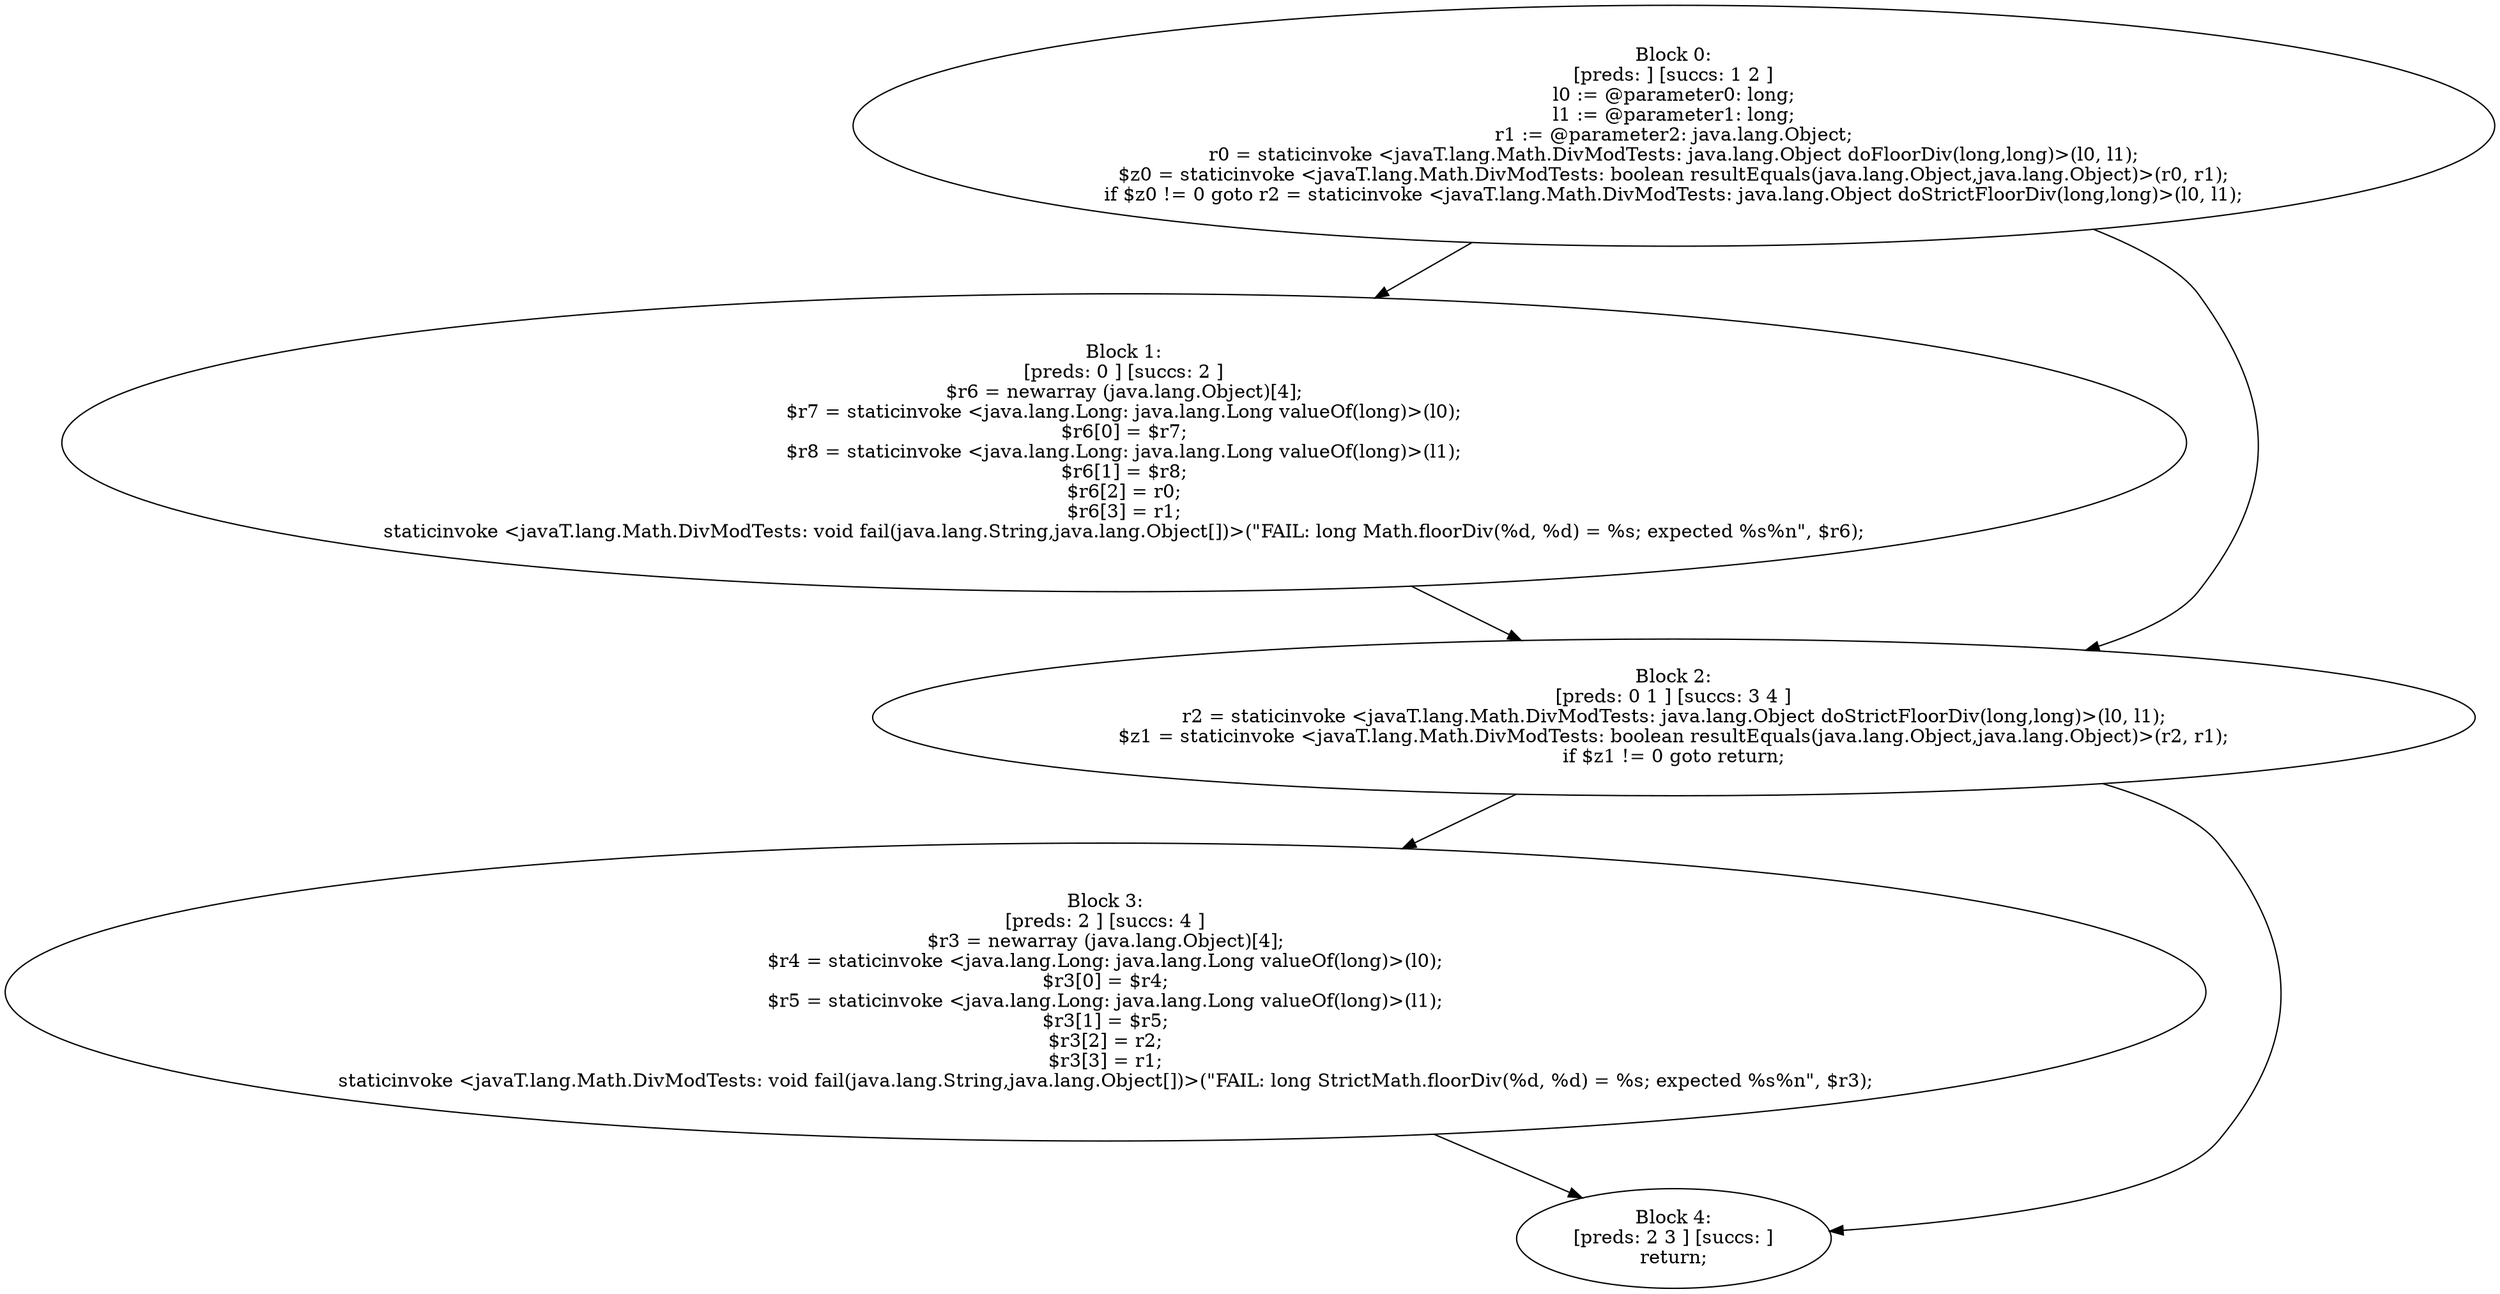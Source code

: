 digraph "unitGraph" {
    "Block 0:
[preds: ] [succs: 1 2 ]
l0 := @parameter0: long;
l1 := @parameter1: long;
r1 := @parameter2: java.lang.Object;
r0 = staticinvoke <javaT.lang.Math.DivModTests: java.lang.Object doFloorDiv(long,long)>(l0, l1);
$z0 = staticinvoke <javaT.lang.Math.DivModTests: boolean resultEquals(java.lang.Object,java.lang.Object)>(r0, r1);
if $z0 != 0 goto r2 = staticinvoke <javaT.lang.Math.DivModTests: java.lang.Object doStrictFloorDiv(long,long)>(l0, l1);
"
    "Block 1:
[preds: 0 ] [succs: 2 ]
$r6 = newarray (java.lang.Object)[4];
$r7 = staticinvoke <java.lang.Long: java.lang.Long valueOf(long)>(l0);
$r6[0] = $r7;
$r8 = staticinvoke <java.lang.Long: java.lang.Long valueOf(long)>(l1);
$r6[1] = $r8;
$r6[2] = r0;
$r6[3] = r1;
staticinvoke <javaT.lang.Math.DivModTests: void fail(java.lang.String,java.lang.Object[])>(\"FAIL: long Math.floorDiv(%d, %d) = %s; expected %s%n\", $r6);
"
    "Block 2:
[preds: 0 1 ] [succs: 3 4 ]
r2 = staticinvoke <javaT.lang.Math.DivModTests: java.lang.Object doStrictFloorDiv(long,long)>(l0, l1);
$z1 = staticinvoke <javaT.lang.Math.DivModTests: boolean resultEquals(java.lang.Object,java.lang.Object)>(r2, r1);
if $z1 != 0 goto return;
"
    "Block 3:
[preds: 2 ] [succs: 4 ]
$r3 = newarray (java.lang.Object)[4];
$r4 = staticinvoke <java.lang.Long: java.lang.Long valueOf(long)>(l0);
$r3[0] = $r4;
$r5 = staticinvoke <java.lang.Long: java.lang.Long valueOf(long)>(l1);
$r3[1] = $r5;
$r3[2] = r2;
$r3[3] = r1;
staticinvoke <javaT.lang.Math.DivModTests: void fail(java.lang.String,java.lang.Object[])>(\"FAIL: long StrictMath.floorDiv(%d, %d) = %s; expected %s%n\", $r3);
"
    "Block 4:
[preds: 2 3 ] [succs: ]
return;
"
    "Block 0:
[preds: ] [succs: 1 2 ]
l0 := @parameter0: long;
l1 := @parameter1: long;
r1 := @parameter2: java.lang.Object;
r0 = staticinvoke <javaT.lang.Math.DivModTests: java.lang.Object doFloorDiv(long,long)>(l0, l1);
$z0 = staticinvoke <javaT.lang.Math.DivModTests: boolean resultEquals(java.lang.Object,java.lang.Object)>(r0, r1);
if $z0 != 0 goto r2 = staticinvoke <javaT.lang.Math.DivModTests: java.lang.Object doStrictFloorDiv(long,long)>(l0, l1);
"->"Block 1:
[preds: 0 ] [succs: 2 ]
$r6 = newarray (java.lang.Object)[4];
$r7 = staticinvoke <java.lang.Long: java.lang.Long valueOf(long)>(l0);
$r6[0] = $r7;
$r8 = staticinvoke <java.lang.Long: java.lang.Long valueOf(long)>(l1);
$r6[1] = $r8;
$r6[2] = r0;
$r6[3] = r1;
staticinvoke <javaT.lang.Math.DivModTests: void fail(java.lang.String,java.lang.Object[])>(\"FAIL: long Math.floorDiv(%d, %d) = %s; expected %s%n\", $r6);
";
    "Block 0:
[preds: ] [succs: 1 2 ]
l0 := @parameter0: long;
l1 := @parameter1: long;
r1 := @parameter2: java.lang.Object;
r0 = staticinvoke <javaT.lang.Math.DivModTests: java.lang.Object doFloorDiv(long,long)>(l0, l1);
$z0 = staticinvoke <javaT.lang.Math.DivModTests: boolean resultEquals(java.lang.Object,java.lang.Object)>(r0, r1);
if $z0 != 0 goto r2 = staticinvoke <javaT.lang.Math.DivModTests: java.lang.Object doStrictFloorDiv(long,long)>(l0, l1);
"->"Block 2:
[preds: 0 1 ] [succs: 3 4 ]
r2 = staticinvoke <javaT.lang.Math.DivModTests: java.lang.Object doStrictFloorDiv(long,long)>(l0, l1);
$z1 = staticinvoke <javaT.lang.Math.DivModTests: boolean resultEquals(java.lang.Object,java.lang.Object)>(r2, r1);
if $z1 != 0 goto return;
";
    "Block 1:
[preds: 0 ] [succs: 2 ]
$r6 = newarray (java.lang.Object)[4];
$r7 = staticinvoke <java.lang.Long: java.lang.Long valueOf(long)>(l0);
$r6[0] = $r7;
$r8 = staticinvoke <java.lang.Long: java.lang.Long valueOf(long)>(l1);
$r6[1] = $r8;
$r6[2] = r0;
$r6[3] = r1;
staticinvoke <javaT.lang.Math.DivModTests: void fail(java.lang.String,java.lang.Object[])>(\"FAIL: long Math.floorDiv(%d, %d) = %s; expected %s%n\", $r6);
"->"Block 2:
[preds: 0 1 ] [succs: 3 4 ]
r2 = staticinvoke <javaT.lang.Math.DivModTests: java.lang.Object doStrictFloorDiv(long,long)>(l0, l1);
$z1 = staticinvoke <javaT.lang.Math.DivModTests: boolean resultEquals(java.lang.Object,java.lang.Object)>(r2, r1);
if $z1 != 0 goto return;
";
    "Block 2:
[preds: 0 1 ] [succs: 3 4 ]
r2 = staticinvoke <javaT.lang.Math.DivModTests: java.lang.Object doStrictFloorDiv(long,long)>(l0, l1);
$z1 = staticinvoke <javaT.lang.Math.DivModTests: boolean resultEquals(java.lang.Object,java.lang.Object)>(r2, r1);
if $z1 != 0 goto return;
"->"Block 3:
[preds: 2 ] [succs: 4 ]
$r3 = newarray (java.lang.Object)[4];
$r4 = staticinvoke <java.lang.Long: java.lang.Long valueOf(long)>(l0);
$r3[0] = $r4;
$r5 = staticinvoke <java.lang.Long: java.lang.Long valueOf(long)>(l1);
$r3[1] = $r5;
$r3[2] = r2;
$r3[3] = r1;
staticinvoke <javaT.lang.Math.DivModTests: void fail(java.lang.String,java.lang.Object[])>(\"FAIL: long StrictMath.floorDiv(%d, %d) = %s; expected %s%n\", $r3);
";
    "Block 2:
[preds: 0 1 ] [succs: 3 4 ]
r2 = staticinvoke <javaT.lang.Math.DivModTests: java.lang.Object doStrictFloorDiv(long,long)>(l0, l1);
$z1 = staticinvoke <javaT.lang.Math.DivModTests: boolean resultEquals(java.lang.Object,java.lang.Object)>(r2, r1);
if $z1 != 0 goto return;
"->"Block 4:
[preds: 2 3 ] [succs: ]
return;
";
    "Block 3:
[preds: 2 ] [succs: 4 ]
$r3 = newarray (java.lang.Object)[4];
$r4 = staticinvoke <java.lang.Long: java.lang.Long valueOf(long)>(l0);
$r3[0] = $r4;
$r5 = staticinvoke <java.lang.Long: java.lang.Long valueOf(long)>(l1);
$r3[1] = $r5;
$r3[2] = r2;
$r3[3] = r1;
staticinvoke <javaT.lang.Math.DivModTests: void fail(java.lang.String,java.lang.Object[])>(\"FAIL: long StrictMath.floorDiv(%d, %d) = %s; expected %s%n\", $r3);
"->"Block 4:
[preds: 2 3 ] [succs: ]
return;
";
}
